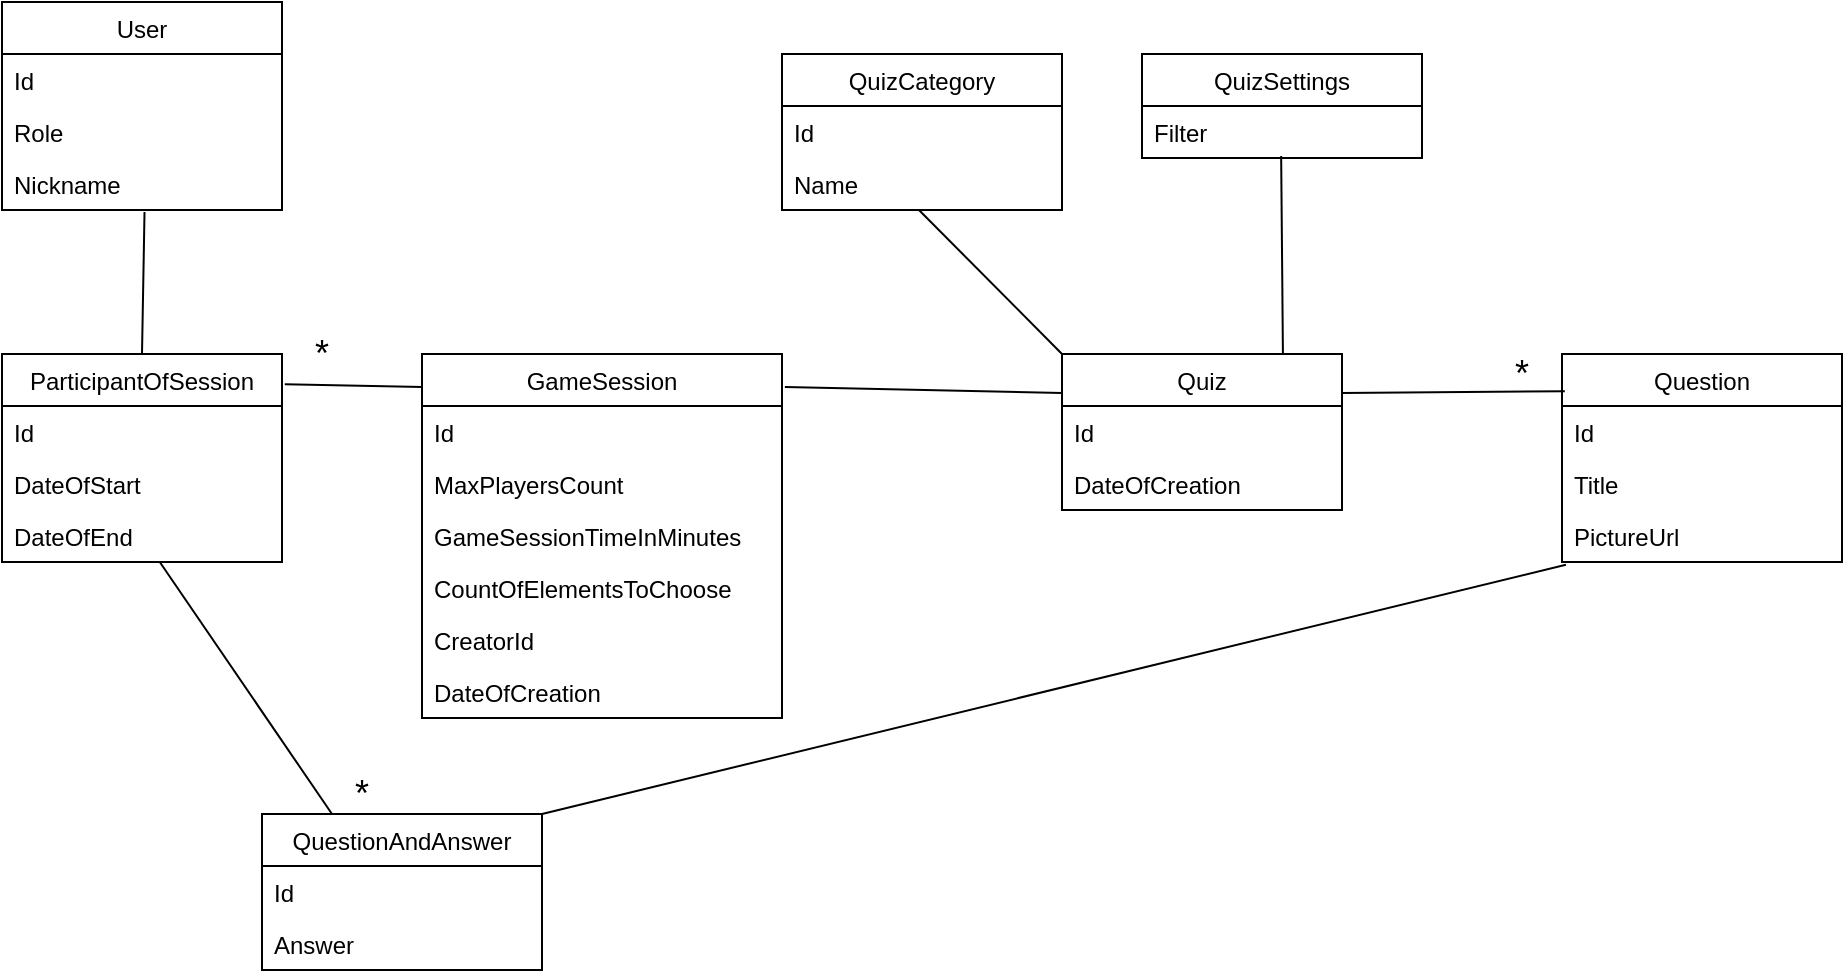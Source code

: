 <mxfile version="13.0.3" type="device"><diagram id="h-3VDlkbfeo3QDk2h-xZ" name="Page-1"><mxGraphModel dx="2235" dy="818" grid="1" gridSize="10" guides="1" tooltips="1" connect="1" arrows="1" fold="1" page="1" pageScale="1" pageWidth="827" pageHeight="1169" math="0" shadow="0"><root><mxCell id="0"/><mxCell id="1" parent="0"/><mxCell id="YaRlHwwB-f2-wxMzkt2v-24" value="Quiz" style="swimlane;fontStyle=0;childLayout=stackLayout;horizontal=1;startSize=26;fillColor=none;horizontalStack=0;resizeParent=1;resizeParentMax=0;resizeLast=0;collapsible=1;marginBottom=0;" parent="1" vertex="1"><mxGeometry x="300" y="610" width="140" height="78" as="geometry"/></mxCell><mxCell id="YaRlHwwB-f2-wxMzkt2v-25" value="Id" style="text;strokeColor=none;fillColor=none;align=left;verticalAlign=top;spacingLeft=4;spacingRight=4;overflow=hidden;rotatable=0;points=[[0,0.5],[1,0.5]];portConstraint=eastwest;" parent="YaRlHwwB-f2-wxMzkt2v-24" vertex="1"><mxGeometry y="26" width="140" height="26" as="geometry"/></mxCell><mxCell id="YaRlHwwB-f2-wxMzkt2v-26" value="DateOfCreation" style="text;strokeColor=none;fillColor=none;align=left;verticalAlign=top;spacingLeft=4;spacingRight=4;overflow=hidden;rotatable=0;points=[[0,0.5],[1,0.5]];portConstraint=eastwest;" parent="YaRlHwwB-f2-wxMzkt2v-24" vertex="1"><mxGeometry y="52" width="140" height="26" as="geometry"/></mxCell><mxCell id="YaRlHwwB-f2-wxMzkt2v-28" value="" style="endArrow=none;html=1;exitX=0;exitY=0;exitDx=0;exitDy=0;entryX=0.49;entryY=1.004;entryDx=0;entryDy=0;entryPerimeter=0;" parent="1" source="YaRlHwwB-f2-wxMzkt2v-24" target="YaRlHwwB-f2-wxMzkt2v-18" edge="1"><mxGeometry width="50" height="50" relative="1" as="geometry"><mxPoint x="356" y="620" as="sourcePoint"/><mxPoint x="310" y="500" as="targetPoint"/></mxGeometry></mxCell><mxCell id="YaRlHwwB-f2-wxMzkt2v-29" value="" style="endArrow=none;html=1;exitX=0.789;exitY=-0.006;exitDx=0;exitDy=0;exitPerimeter=0;entryX=0.497;entryY=0.96;entryDx=0;entryDy=0;entryPerimeter=0;" parent="1" source="YaRlHwwB-f2-wxMzkt2v-24" target="YaRlHwwB-f2-wxMzkt2v-10" edge="1"><mxGeometry width="50" height="50" relative="1" as="geometry"><mxPoint x="390" y="590" as="sourcePoint"/><mxPoint x="440" y="540" as="targetPoint"/></mxGeometry></mxCell><mxCell id="YaRlHwwB-f2-wxMzkt2v-30" value="" style="endArrow=none;html=1;exitX=1;exitY=0.25;exitDx=0;exitDy=0;entryX=0.01;entryY=0.179;entryDx=0;entryDy=0;entryPerimeter=0;" parent="1" source="YaRlHwwB-f2-wxMzkt2v-24" target="YaRlHwwB-f2-wxMzkt2v-20" edge="1"><mxGeometry width="50" height="50" relative="1" as="geometry"><mxPoint x="420.46" y="619.532" as="sourcePoint"/><mxPoint x="509.58" y="500.96" as="targetPoint"/></mxGeometry></mxCell><mxCell id="YaRlHwwB-f2-wxMzkt2v-13" value="QuizCategory" style="swimlane;fontStyle=0;childLayout=stackLayout;horizontal=1;startSize=26;fillColor=none;horizontalStack=0;resizeParent=1;resizeParentMax=0;resizeLast=0;collapsible=1;marginBottom=0;" parent="1" vertex="1"><mxGeometry x="160" y="460" width="140" height="78" as="geometry"/></mxCell><mxCell id="YaRlHwwB-f2-wxMzkt2v-14" value="Id" style="text;strokeColor=none;fillColor=none;align=left;verticalAlign=top;spacingLeft=4;spacingRight=4;overflow=hidden;rotatable=0;points=[[0,0.5],[1,0.5]];portConstraint=eastwest;" parent="YaRlHwwB-f2-wxMzkt2v-13" vertex="1"><mxGeometry y="26" width="140" height="26" as="geometry"/></mxCell><mxCell id="YaRlHwwB-f2-wxMzkt2v-18" value="Name" style="text;strokeColor=none;fillColor=none;align=left;verticalAlign=top;spacingLeft=4;spacingRight=4;overflow=hidden;rotatable=0;points=[[0,0.5],[1,0.5]];portConstraint=eastwest;" parent="YaRlHwwB-f2-wxMzkt2v-13" vertex="1"><mxGeometry y="52" width="140" height="26" as="geometry"/></mxCell><mxCell id="YaRlHwwB-f2-wxMzkt2v-9" value="QuizSettings" style="swimlane;fontStyle=0;childLayout=stackLayout;horizontal=1;startSize=26;fillColor=none;horizontalStack=0;resizeParent=1;resizeParentMax=0;resizeLast=0;collapsible=1;marginBottom=0;" parent="1" vertex="1"><mxGeometry x="340" y="460" width="140" height="52" as="geometry"/></mxCell><mxCell id="YaRlHwwB-f2-wxMzkt2v-10" value="Filter" style="text;strokeColor=none;fillColor=none;align=left;verticalAlign=top;spacingLeft=4;spacingRight=4;overflow=hidden;rotatable=0;points=[[0,0.5],[1,0.5]];portConstraint=eastwest;" parent="YaRlHwwB-f2-wxMzkt2v-9" vertex="1"><mxGeometry y="26" width="140" height="26" as="geometry"/></mxCell><mxCell id="YaRlHwwB-f2-wxMzkt2v-31" value="&lt;font style=&quot;font-size: 18px&quot;&gt;*&lt;/font&gt;" style="text;html=1;strokeColor=none;fillColor=none;align=center;verticalAlign=middle;whiteSpace=wrap;rounded=0;" parent="1" vertex="1"><mxGeometry x="510" y="610" width="40" height="20" as="geometry"/></mxCell><mxCell id="YaRlHwwB-f2-wxMzkt2v-20" value="Question" style="swimlane;fontStyle=0;childLayout=stackLayout;horizontal=1;startSize=26;fillColor=none;horizontalStack=0;resizeParent=1;resizeParentMax=0;resizeLast=0;collapsible=1;marginBottom=0;" parent="1" vertex="1"><mxGeometry x="550" y="610" width="140" height="104" as="geometry"/></mxCell><mxCell id="YaRlHwwB-f2-wxMzkt2v-21" value="Id" style="text;strokeColor=none;fillColor=none;align=left;verticalAlign=top;spacingLeft=4;spacingRight=4;overflow=hidden;rotatable=0;points=[[0,0.5],[1,0.5]];portConstraint=eastwest;" parent="YaRlHwwB-f2-wxMzkt2v-20" vertex="1"><mxGeometry y="26" width="140" height="26" as="geometry"/></mxCell><mxCell id="YaRlHwwB-f2-wxMzkt2v-22" value="Title" style="text;strokeColor=none;fillColor=none;align=left;verticalAlign=top;spacingLeft=4;spacingRight=4;overflow=hidden;rotatable=0;points=[[0,0.5],[1,0.5]];portConstraint=eastwest;" parent="YaRlHwwB-f2-wxMzkt2v-20" vertex="1"><mxGeometry y="52" width="140" height="26" as="geometry"/></mxCell><mxCell id="YaRlHwwB-f2-wxMzkt2v-23" value="PictureUrl" style="text;strokeColor=none;fillColor=none;align=left;verticalAlign=top;spacingLeft=4;spacingRight=4;overflow=hidden;rotatable=0;points=[[0,0.5],[1,0.5]];portConstraint=eastwest;" parent="YaRlHwwB-f2-wxMzkt2v-20" vertex="1"><mxGeometry y="78" width="140" height="26" as="geometry"/></mxCell><mxCell id="YaRlHwwB-f2-wxMzkt2v-37" value="" style="endArrow=none;html=1;entryX=0;entryY=0.25;entryDx=0;entryDy=0;exitX=1.008;exitY=0.091;exitDx=0;exitDy=0;exitPerimeter=0;" parent="1" source="YaRlHwwB-f2-wxMzkt2v-32" target="YaRlHwwB-f2-wxMzkt2v-24" edge="1"><mxGeometry width="50" height="50" relative="1" as="geometry"><mxPoint x="20" y="540" as="sourcePoint"/><mxPoint x="70" y="490" as="targetPoint"/></mxGeometry></mxCell><mxCell id="YaRlHwwB-f2-wxMzkt2v-45" value="" style="endArrow=none;html=1;exitX=1.01;exitY=0.146;exitDx=0;exitDy=0;exitPerimeter=0;entryX=0.001;entryY=0.091;entryDx=0;entryDy=0;entryPerimeter=0;" parent="1" source="YaRlHwwB-f2-wxMzkt2v-40" target="YaRlHwwB-f2-wxMzkt2v-32" edge="1"><mxGeometry width="50" height="50" relative="1" as="geometry"><mxPoint x="-200" y="690" as="sourcePoint"/><mxPoint x="-150" y="640" as="targetPoint"/></mxGeometry></mxCell><mxCell id="YaRlHwwB-f2-wxMzkt2v-32" value="GameSession" style="swimlane;fontStyle=0;childLayout=stackLayout;horizontal=1;startSize=26;fillColor=none;horizontalStack=0;resizeParent=1;resizeParentMax=0;resizeLast=0;collapsible=1;marginBottom=0;" parent="1" vertex="1"><mxGeometry x="-20" y="610" width="180" height="182" as="geometry"/></mxCell><mxCell id="YaRlHwwB-f2-wxMzkt2v-33" value="Id" style="text;strokeColor=none;fillColor=none;align=left;verticalAlign=top;spacingLeft=4;spacingRight=4;overflow=hidden;rotatable=0;points=[[0,0.5],[1,0.5]];portConstraint=eastwest;" parent="YaRlHwwB-f2-wxMzkt2v-32" vertex="1"><mxGeometry y="26" width="180" height="26" as="geometry"/></mxCell><mxCell id="YaRlHwwB-f2-wxMzkt2v-34" value="MaxPlayersCount" style="text;strokeColor=none;fillColor=none;align=left;verticalAlign=top;spacingLeft=4;spacingRight=4;overflow=hidden;rotatable=0;points=[[0,0.5],[1,0.5]];portConstraint=eastwest;" parent="YaRlHwwB-f2-wxMzkt2v-32" vertex="1"><mxGeometry y="52" width="180" height="26" as="geometry"/></mxCell><mxCell id="YaRlHwwB-f2-wxMzkt2v-35" value="GameSessionTimeInMinutes" style="text;strokeColor=none;fillColor=none;align=left;verticalAlign=top;spacingLeft=4;spacingRight=4;overflow=hidden;rotatable=0;points=[[0,0.5],[1,0.5]];portConstraint=eastwest;" parent="YaRlHwwB-f2-wxMzkt2v-32" vertex="1"><mxGeometry y="78" width="180" height="26" as="geometry"/></mxCell><mxCell id="YaRlHwwB-f2-wxMzkt2v-36" value="CountOfElementsToChoose" style="text;strokeColor=none;fillColor=none;align=left;verticalAlign=top;spacingLeft=4;spacingRight=4;overflow=hidden;rotatable=0;points=[[0,0.5],[1,0.5]];portConstraint=eastwest;" parent="YaRlHwwB-f2-wxMzkt2v-32" vertex="1"><mxGeometry y="104" width="180" height="26" as="geometry"/></mxCell><mxCell id="YaRlHwwB-f2-wxMzkt2v-38" value="CreatorId" style="text;strokeColor=none;fillColor=none;align=left;verticalAlign=top;spacingLeft=4;spacingRight=4;overflow=hidden;rotatable=0;points=[[0,0.5],[1,0.5]];portConstraint=eastwest;" parent="YaRlHwwB-f2-wxMzkt2v-32" vertex="1"><mxGeometry y="130" width="180" height="26" as="geometry"/></mxCell><mxCell id="YaRlHwwB-f2-wxMzkt2v-39" value="DateOfCreation" style="text;strokeColor=none;fillColor=none;align=left;verticalAlign=top;spacingLeft=4;spacingRight=4;overflow=hidden;rotatable=0;points=[[0,0.5],[1,0.5]];portConstraint=eastwest;" parent="YaRlHwwB-f2-wxMzkt2v-32" vertex="1"><mxGeometry y="156" width="180" height="26" as="geometry"/></mxCell><mxCell id="YaRlHwwB-f2-wxMzkt2v-40" value="ParticipantOfSession" style="swimlane;fontStyle=0;childLayout=stackLayout;horizontal=1;startSize=26;fillColor=none;horizontalStack=0;resizeParent=1;resizeParentMax=0;resizeLast=0;collapsible=1;marginBottom=0;" parent="1" vertex="1"><mxGeometry x="-230" y="610" width="140" height="104" as="geometry"/></mxCell><mxCell id="YaRlHwwB-f2-wxMzkt2v-41" value="Id" style="text;strokeColor=none;fillColor=none;align=left;verticalAlign=top;spacingLeft=4;spacingRight=4;overflow=hidden;rotatable=0;points=[[0,0.5],[1,0.5]];portConstraint=eastwest;" parent="YaRlHwwB-f2-wxMzkt2v-40" vertex="1"><mxGeometry y="26" width="140" height="26" as="geometry"/></mxCell><mxCell id="YaRlHwwB-f2-wxMzkt2v-43" value="DateOfStart" style="text;strokeColor=none;fillColor=none;align=left;verticalAlign=top;spacingLeft=4;spacingRight=4;overflow=hidden;rotatable=0;points=[[0,0.5],[1,0.5]];portConstraint=eastwest;" parent="YaRlHwwB-f2-wxMzkt2v-40" vertex="1"><mxGeometry y="52" width="140" height="26" as="geometry"/></mxCell><mxCell id="YaRlHwwB-f2-wxMzkt2v-44" value="DateOfEnd" style="text;strokeColor=none;fillColor=none;align=left;verticalAlign=top;spacingLeft=4;spacingRight=4;overflow=hidden;rotatable=0;points=[[0,0.5],[1,0.5]];portConstraint=eastwest;" parent="YaRlHwwB-f2-wxMzkt2v-40" vertex="1"><mxGeometry y="78" width="140" height="26" as="geometry"/></mxCell><mxCell id="YaRlHwwB-f2-wxMzkt2v-5" value="User" style="swimlane;fontStyle=0;childLayout=stackLayout;horizontal=1;startSize=26;fillColor=none;horizontalStack=0;resizeParent=1;resizeParentMax=0;resizeLast=0;collapsible=1;marginBottom=0;" parent="1" vertex="1"><mxGeometry x="-230" y="434" width="140" height="104" as="geometry"/></mxCell><mxCell id="YaRlHwwB-f2-wxMzkt2v-17" value="Id" style="text;strokeColor=none;fillColor=none;align=left;verticalAlign=top;spacingLeft=4;spacingRight=4;overflow=hidden;rotatable=0;points=[[0,0.5],[1,0.5]];portConstraint=eastwest;" parent="YaRlHwwB-f2-wxMzkt2v-5" vertex="1"><mxGeometry y="26" width="140" height="26" as="geometry"/></mxCell><mxCell id="YaRlHwwB-f2-wxMzkt2v-6" value="Role" style="text;strokeColor=none;fillColor=none;align=left;verticalAlign=top;spacingLeft=4;spacingRight=4;overflow=hidden;rotatable=0;points=[[0,0.5],[1,0.5]];portConstraint=eastwest;" parent="YaRlHwwB-f2-wxMzkt2v-5" vertex="1"><mxGeometry y="52" width="140" height="26" as="geometry"/></mxCell><mxCell id="YaRlHwwB-f2-wxMzkt2v-7" value="Nickname" style="text;strokeColor=none;fillColor=none;align=left;verticalAlign=top;spacingLeft=4;spacingRight=4;overflow=hidden;rotatable=0;points=[[0,0.5],[1,0.5]];portConstraint=eastwest;" parent="YaRlHwwB-f2-wxMzkt2v-5" vertex="1"><mxGeometry y="78" width="140" height="26" as="geometry"/></mxCell><mxCell id="YaRlHwwB-f2-wxMzkt2v-46" value="" style="endArrow=none;html=1;entryX=0.509;entryY=1.038;entryDx=0;entryDy=0;entryPerimeter=0;exitX=0.5;exitY=0;exitDx=0;exitDy=0;" parent="1" source="YaRlHwwB-f2-wxMzkt2v-40" target="YaRlHwwB-f2-wxMzkt2v-7" edge="1"><mxGeometry width="50" height="50" relative="1" as="geometry"><mxPoint x="-160" y="640" as="sourcePoint"/><mxPoint x="-110" y="590" as="targetPoint"/></mxGeometry></mxCell><mxCell id="YaRlHwwB-f2-wxMzkt2v-51" value="" style="endArrow=none;html=1;exitX=1;exitY=0;exitDx=0;exitDy=0;entryX=0.014;entryY=1.054;entryDx=0;entryDy=0;entryPerimeter=0;" parent="1" source="YaRlHwwB-f2-wxMzkt2v-47" target="YaRlHwwB-f2-wxMzkt2v-23" edge="1"><mxGeometry width="50" height="50" relative="1" as="geometry"><mxPoint x="-78.6" y="635.184" as="sourcePoint"/><mxPoint x="-9.82" y="636.562" as="targetPoint"/></mxGeometry></mxCell><mxCell id="YaRlHwwB-f2-wxMzkt2v-47" value="QuestionAndAnswer" style="swimlane;fontStyle=0;childLayout=stackLayout;horizontal=1;startSize=26;fillColor=none;horizontalStack=0;resizeParent=1;resizeParentMax=0;resizeLast=0;collapsible=1;marginBottom=0;" parent="1" vertex="1"><mxGeometry x="-100" y="840" width="140" height="78" as="geometry"/></mxCell><mxCell id="YaRlHwwB-f2-wxMzkt2v-48" value="Id" style="text;strokeColor=none;fillColor=none;align=left;verticalAlign=top;spacingLeft=4;spacingRight=4;overflow=hidden;rotatable=0;points=[[0,0.5],[1,0.5]];portConstraint=eastwest;" parent="YaRlHwwB-f2-wxMzkt2v-47" vertex="1"><mxGeometry y="26" width="140" height="26" as="geometry"/></mxCell><mxCell id="YaRlHwwB-f2-wxMzkt2v-50" value="Answer" style="text;strokeColor=none;fillColor=none;align=left;verticalAlign=top;spacingLeft=4;spacingRight=4;overflow=hidden;rotatable=0;points=[[0,0.5],[1,0.5]];portConstraint=eastwest;" parent="YaRlHwwB-f2-wxMzkt2v-47" vertex="1"><mxGeometry y="52" width="140" height="26" as="geometry"/></mxCell><mxCell id="YaRlHwwB-f2-wxMzkt2v-52" value="" style="endArrow=none;html=1;exitX=0.25;exitY=0;exitDx=0;exitDy=0;" parent="1" source="YaRlHwwB-f2-wxMzkt2v-47" target="YaRlHwwB-f2-wxMzkt2v-44" edge="1"><mxGeometry width="50" height="50" relative="1" as="geometry"><mxPoint x="-140" y="790" as="sourcePoint"/><mxPoint x="-90" y="740" as="targetPoint"/></mxGeometry></mxCell><mxCell id="YaRlHwwB-f2-wxMzkt2v-53" value="&lt;font style=&quot;font-size: 18px&quot;&gt;*&lt;/font&gt;" style="text;html=1;strokeColor=none;fillColor=none;align=center;verticalAlign=middle;whiteSpace=wrap;rounded=0;" parent="1" vertex="1"><mxGeometry x="-70" y="820" width="40" height="20" as="geometry"/></mxCell><mxCell id="erQa6bG0vHVd8796hn3p-1" value="&lt;font style=&quot;font-size: 18px&quot;&gt;*&lt;/font&gt;" style="text;html=1;strokeColor=none;fillColor=none;align=center;verticalAlign=middle;whiteSpace=wrap;rounded=0;" vertex="1" parent="1"><mxGeometry x="-90" y="600" width="40" height="20" as="geometry"/></mxCell></root></mxGraphModel></diagram></mxfile>